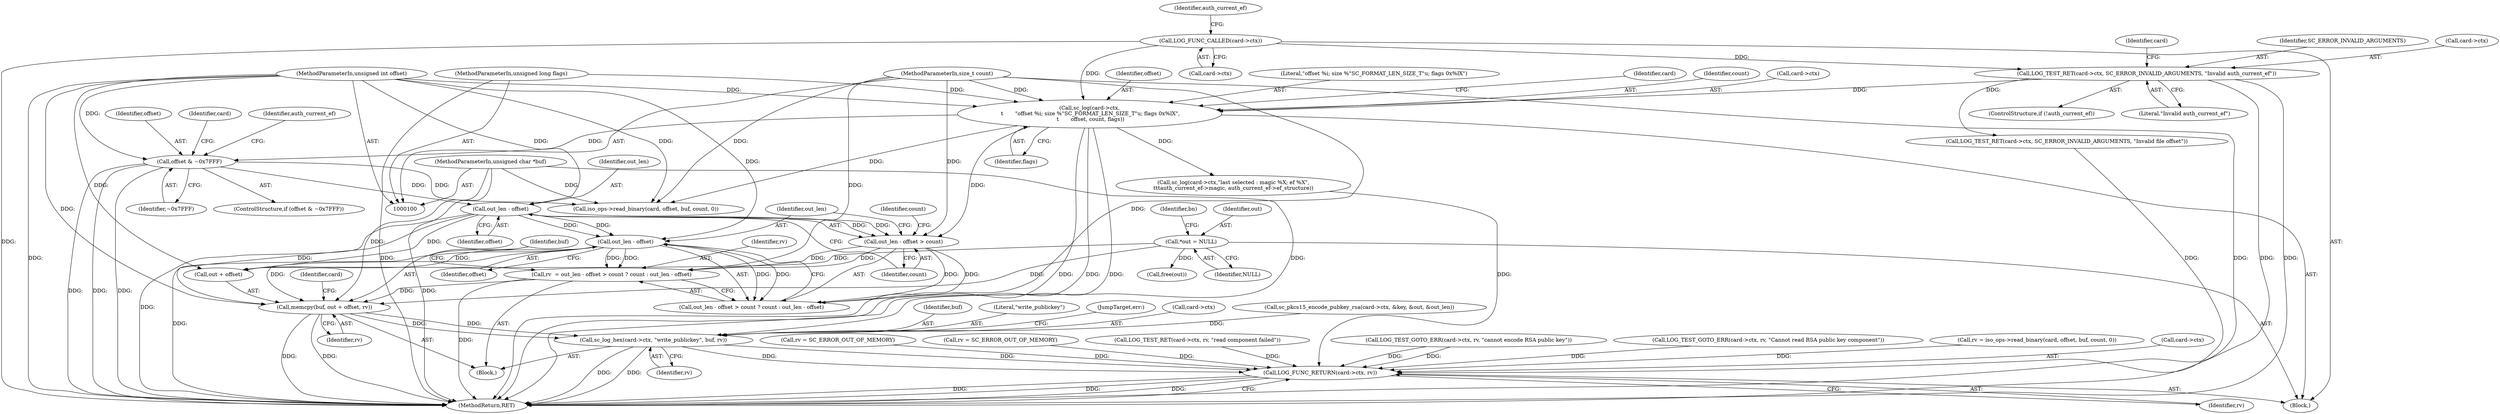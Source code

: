 digraph "0_OpenSC_8fe377e93b4b56060e5bbfb6f3142ceaeca744fa_11@API" {
"1000364" [label="(Call,memcpy(buf, out + offset, rv))"];
"1000103" [label="(MethodParameterIn,unsigned char *buf)"];
"1000110" [label="(Call,*out = NULL)"];
"1000356" [label="(Call,out_len - offset)"];
"1000160" [label="(Call,offset & ~0x7FFF)"];
"1000140" [label="(Call,sc_log(card->ctx,\n \t       \"offset %i; size %\"SC_FORMAT_LEN_SIZE_T\"u; flags 0x%lX\",\n \t       offset, count, flags))"];
"1000134" [label="(Call,LOG_TEST_RET(card->ctx, SC_ERROR_INVALID_ARGUMENTS, \"Invalid auth_current_ef\"))"];
"1000127" [label="(Call,LOG_FUNC_CALLED(card->ctx))"];
"1000102" [label="(MethodParameterIn,unsigned int offset)"];
"1000104" [label="(MethodParameterIn,size_t count)"];
"1000105" [label="(MethodParameterIn,unsigned long flags)"];
"1000361" [label="(Call,out_len - offset)"];
"1000352" [label="(Call,rv  = out_len - offset > count ? count : out_len - offset)"];
"1000355" [label="(Call,out_len - offset > count)"];
"1000370" [label="(Call,sc_log_hex(card->ctx, \"write_publickey\", buf, rv))"];
"1000402" [label="(Call,LOG_FUNC_RETURN(card->ctx, rv))"];
"1000369" [label="(Identifier,rv)"];
"1000128" [label="(Call,card->ctx)"];
"1000163" [label="(Call,LOG_TEST_RET(card->ctx, SC_ERROR_INVALID_ARGUMENTS, \"Invalid file offset\"))"];
"1000134" [label="(Call,LOG_TEST_RET(card->ctx, SC_ERROR_INVALID_ARGUMENTS, \"Invalid auth_current_ef\"))"];
"1000145" [label="(Identifier,offset)"];
"1000400" [label="(Call,free(out))"];
"1000371" [label="(Call,card->ctx)"];
"1000127" [label="(Call,LOG_FUNC_CALLED(card->ctx))"];
"1000360" [label="(Identifier,count)"];
"1000161" [label="(Identifier,offset)"];
"1000330" [label="(Call,sc_pkcs15_encode_pubkey_rsa(card->ctx, &key, &out, &out_len))"];
"1000370" [label="(Call,sc_log_hex(card->ctx, \"write_publickey\", buf, rv))"];
"1000402" [label="(Call,LOG_FUNC_RETURN(card->ctx, rv))"];
"1000273" [label="(Call,LOG_TEST_GOTO_ERR(card->ctx, rv, \"Cannot read RSA public key component\"))"];
"1000379" [label="(Call,rv = iso_ops->read_binary(card, offset, buf, count, 0))"];
"1000159" [label="(ControlStructure,if (offset & ~0x7FFF))"];
"1000403" [label="(Call,card->ctx)"];
"1000344" [label="(Call,LOG_TEST_GOTO_ERR(card->ctx, rv, \"cannot encode RSA public key\"))"];
"1000135" [label="(Call,card->ctx)"];
"1000131" [label="(ControlStructure,if (!auth_current_ef))"];
"1000139" [label="(Literal,\"Invalid auth_current_ef\")"];
"1000372" [label="(Identifier,card)"];
"1000142" [label="(Identifier,card)"];
"1000140" [label="(Call,sc_log(card->ctx,\n \t       \"offset %i; size %\"SC_FORMAT_LEN_SIZE_T\"u; flags 0x%lX\",\n \t       offset, count, flags))"];
"1000352" [label="(Call,rv  = out_len - offset > count ? count : out_len - offset)"];
"1000110" [label="(Call,*out = NULL)"];
"1000361" [label="(Call,out_len - offset)"];
"1000357" [label="(Identifier,out_len)"];
"1000381" [label="(Call,iso_ops->read_binary(card, offset, buf, count, 0))"];
"1000296" [label="(Call,rv = SC_ERROR_OUT_OF_MEMORY)"];
"1000240" [label="(Call,rv = SC_ERROR_OUT_OF_MEMORY)"];
"1000160" [label="(Call,offset & ~0x7FFF)"];
"1000162" [label="(Identifier,~0x7FFF)"];
"1000375" [label="(Identifier,buf)"];
"1000144" [label="(Literal,\"offset %i; size %\"SC_FORMAT_LEN_SIZE_T\"u; flags 0x%lX\")"];
"1000133" [label="(Identifier,auth_current_ef)"];
"1000150" [label="(Identifier,card)"];
"1000406" [label="(Identifier,rv)"];
"1000199" [label="(Call,LOG_TEST_RET(card->ctx, rv, \"read component failed\"))"];
"1000358" [label="(Identifier,offset)"];
"1000355" [label="(Call,out_len - offset > count)"];
"1000105" [label="(MethodParameterIn,unsigned long flags)"];
"1000147" [label="(Identifier,flags)"];
"1000104" [label="(MethodParameterIn,size_t count)"];
"1000354" [label="(Call,out_len - offset > count ? count : out_len - offset)"];
"1000353" [label="(Identifier,rv)"];
"1000111" [label="(Identifier,out)"];
"1000407" [label="(MethodReturn,RET)"];
"1000116" [label="(Identifier,bn)"];
"1000364" [label="(Call,memcpy(buf, out + offset, rv))"];
"1000146" [label="(Identifier,count)"];
"1000148" [label="(Call,sc_log(card->ctx,\"last selected : magic %X; ef %X\",\n\t\t\tauth_current_ef->magic, auth_current_ef->ef_structure))"];
"1000351" [label="(Block,)"];
"1000138" [label="(Identifier,SC_ERROR_INVALID_ARGUMENTS)"];
"1000165" [label="(Identifier,card)"];
"1000356" [label="(Call,out_len - offset)"];
"1000106" [label="(Block,)"];
"1000359" [label="(Identifier,count)"];
"1000102" [label="(MethodParameterIn,unsigned int offset)"];
"1000366" [label="(Call,out + offset)"];
"1000173" [label="(Identifier,auth_current_ef)"];
"1000362" [label="(Identifier,out_len)"];
"1000376" [label="(Identifier,rv)"];
"1000374" [label="(Literal,\"write_publickey\")"];
"1000363" [label="(Identifier,offset)"];
"1000141" [label="(Call,card->ctx)"];
"1000112" [label="(Identifier,NULL)"];
"1000387" [label="(JumpTarget,err:)"];
"1000365" [label="(Identifier,buf)"];
"1000103" [label="(MethodParameterIn,unsigned char *buf)"];
"1000364" -> "1000351"  [label="AST: "];
"1000364" -> "1000369"  [label="CFG: "];
"1000365" -> "1000364"  [label="AST: "];
"1000366" -> "1000364"  [label="AST: "];
"1000369" -> "1000364"  [label="AST: "];
"1000372" -> "1000364"  [label="CFG: "];
"1000364" -> "1000407"  [label="DDG: "];
"1000364" -> "1000407"  [label="DDG: "];
"1000103" -> "1000364"  [label="DDG: "];
"1000110" -> "1000364"  [label="DDG: "];
"1000356" -> "1000364"  [label="DDG: "];
"1000361" -> "1000364"  [label="DDG: "];
"1000102" -> "1000364"  [label="DDG: "];
"1000352" -> "1000364"  [label="DDG: "];
"1000364" -> "1000370"  [label="DDG: "];
"1000364" -> "1000370"  [label="DDG: "];
"1000103" -> "1000100"  [label="AST: "];
"1000103" -> "1000407"  [label="DDG: "];
"1000103" -> "1000370"  [label="DDG: "];
"1000103" -> "1000381"  [label="DDG: "];
"1000110" -> "1000106"  [label="AST: "];
"1000110" -> "1000112"  [label="CFG: "];
"1000111" -> "1000110"  [label="AST: "];
"1000112" -> "1000110"  [label="AST: "];
"1000116" -> "1000110"  [label="CFG: "];
"1000110" -> "1000366"  [label="DDG: "];
"1000110" -> "1000400"  [label="DDG: "];
"1000356" -> "1000355"  [label="AST: "];
"1000356" -> "1000358"  [label="CFG: "];
"1000357" -> "1000356"  [label="AST: "];
"1000358" -> "1000356"  [label="AST: "];
"1000359" -> "1000356"  [label="CFG: "];
"1000356" -> "1000407"  [label="DDG: "];
"1000356" -> "1000355"  [label="DDG: "];
"1000356" -> "1000355"  [label="DDG: "];
"1000160" -> "1000356"  [label="DDG: "];
"1000102" -> "1000356"  [label="DDG: "];
"1000356" -> "1000361"  [label="DDG: "];
"1000356" -> "1000361"  [label="DDG: "];
"1000356" -> "1000366"  [label="DDG: "];
"1000160" -> "1000159"  [label="AST: "];
"1000160" -> "1000162"  [label="CFG: "];
"1000161" -> "1000160"  [label="AST: "];
"1000162" -> "1000160"  [label="AST: "];
"1000165" -> "1000160"  [label="CFG: "];
"1000173" -> "1000160"  [label="CFG: "];
"1000160" -> "1000407"  [label="DDG: "];
"1000160" -> "1000407"  [label="DDG: "];
"1000160" -> "1000407"  [label="DDG: "];
"1000140" -> "1000160"  [label="DDG: "];
"1000102" -> "1000160"  [label="DDG: "];
"1000160" -> "1000381"  [label="DDG: "];
"1000140" -> "1000106"  [label="AST: "];
"1000140" -> "1000147"  [label="CFG: "];
"1000141" -> "1000140"  [label="AST: "];
"1000144" -> "1000140"  [label="AST: "];
"1000145" -> "1000140"  [label="AST: "];
"1000146" -> "1000140"  [label="AST: "];
"1000147" -> "1000140"  [label="AST: "];
"1000150" -> "1000140"  [label="CFG: "];
"1000140" -> "1000407"  [label="DDG: "];
"1000140" -> "1000407"  [label="DDG: "];
"1000140" -> "1000407"  [label="DDG: "];
"1000134" -> "1000140"  [label="DDG: "];
"1000127" -> "1000140"  [label="DDG: "];
"1000102" -> "1000140"  [label="DDG: "];
"1000104" -> "1000140"  [label="DDG: "];
"1000105" -> "1000140"  [label="DDG: "];
"1000140" -> "1000148"  [label="DDG: "];
"1000140" -> "1000355"  [label="DDG: "];
"1000140" -> "1000381"  [label="DDG: "];
"1000134" -> "1000131"  [label="AST: "];
"1000134" -> "1000139"  [label="CFG: "];
"1000135" -> "1000134"  [label="AST: "];
"1000138" -> "1000134"  [label="AST: "];
"1000139" -> "1000134"  [label="AST: "];
"1000142" -> "1000134"  [label="CFG: "];
"1000134" -> "1000407"  [label="DDG: "];
"1000134" -> "1000407"  [label="DDG: "];
"1000127" -> "1000134"  [label="DDG: "];
"1000134" -> "1000163"  [label="DDG: "];
"1000127" -> "1000106"  [label="AST: "];
"1000127" -> "1000128"  [label="CFG: "];
"1000128" -> "1000127"  [label="AST: "];
"1000133" -> "1000127"  [label="CFG: "];
"1000127" -> "1000407"  [label="DDG: "];
"1000102" -> "1000100"  [label="AST: "];
"1000102" -> "1000407"  [label="DDG: "];
"1000102" -> "1000361"  [label="DDG: "];
"1000102" -> "1000366"  [label="DDG: "];
"1000102" -> "1000381"  [label="DDG: "];
"1000104" -> "1000100"  [label="AST: "];
"1000104" -> "1000407"  [label="DDG: "];
"1000104" -> "1000352"  [label="DDG: "];
"1000104" -> "1000355"  [label="DDG: "];
"1000104" -> "1000354"  [label="DDG: "];
"1000104" -> "1000381"  [label="DDG: "];
"1000105" -> "1000100"  [label="AST: "];
"1000105" -> "1000407"  [label="DDG: "];
"1000361" -> "1000354"  [label="AST: "];
"1000361" -> "1000363"  [label="CFG: "];
"1000362" -> "1000361"  [label="AST: "];
"1000363" -> "1000361"  [label="AST: "];
"1000354" -> "1000361"  [label="CFG: "];
"1000361" -> "1000407"  [label="DDG: "];
"1000361" -> "1000352"  [label="DDG: "];
"1000361" -> "1000352"  [label="DDG: "];
"1000361" -> "1000354"  [label="DDG: "];
"1000361" -> "1000354"  [label="DDG: "];
"1000361" -> "1000366"  [label="DDG: "];
"1000352" -> "1000351"  [label="AST: "];
"1000352" -> "1000354"  [label="CFG: "];
"1000353" -> "1000352"  [label="AST: "];
"1000354" -> "1000352"  [label="AST: "];
"1000365" -> "1000352"  [label="CFG: "];
"1000352" -> "1000407"  [label="DDG: "];
"1000355" -> "1000352"  [label="DDG: "];
"1000355" -> "1000352"  [label="DDG: "];
"1000355" -> "1000354"  [label="AST: "];
"1000355" -> "1000359"  [label="CFG: "];
"1000359" -> "1000355"  [label="AST: "];
"1000360" -> "1000355"  [label="CFG: "];
"1000362" -> "1000355"  [label="CFG: "];
"1000355" -> "1000354"  [label="DDG: "];
"1000355" -> "1000354"  [label="DDG: "];
"1000370" -> "1000351"  [label="AST: "];
"1000370" -> "1000376"  [label="CFG: "];
"1000371" -> "1000370"  [label="AST: "];
"1000374" -> "1000370"  [label="AST: "];
"1000375" -> "1000370"  [label="AST: "];
"1000376" -> "1000370"  [label="AST: "];
"1000387" -> "1000370"  [label="CFG: "];
"1000370" -> "1000407"  [label="DDG: "];
"1000370" -> "1000407"  [label="DDG: "];
"1000330" -> "1000370"  [label="DDG: "];
"1000370" -> "1000402"  [label="DDG: "];
"1000370" -> "1000402"  [label="DDG: "];
"1000402" -> "1000106"  [label="AST: "];
"1000402" -> "1000406"  [label="CFG: "];
"1000403" -> "1000402"  [label="AST: "];
"1000406" -> "1000402"  [label="AST: "];
"1000407" -> "1000402"  [label="CFG: "];
"1000402" -> "1000407"  [label="DDG: "];
"1000402" -> "1000407"  [label="DDG: "];
"1000402" -> "1000407"  [label="DDG: "];
"1000163" -> "1000402"  [label="DDG: "];
"1000199" -> "1000402"  [label="DDG: "];
"1000273" -> "1000402"  [label="DDG: "];
"1000148" -> "1000402"  [label="DDG: "];
"1000344" -> "1000402"  [label="DDG: "];
"1000344" -> "1000402"  [label="DDG: "];
"1000296" -> "1000402"  [label="DDG: "];
"1000240" -> "1000402"  [label="DDG: "];
"1000379" -> "1000402"  [label="DDG: "];
}
